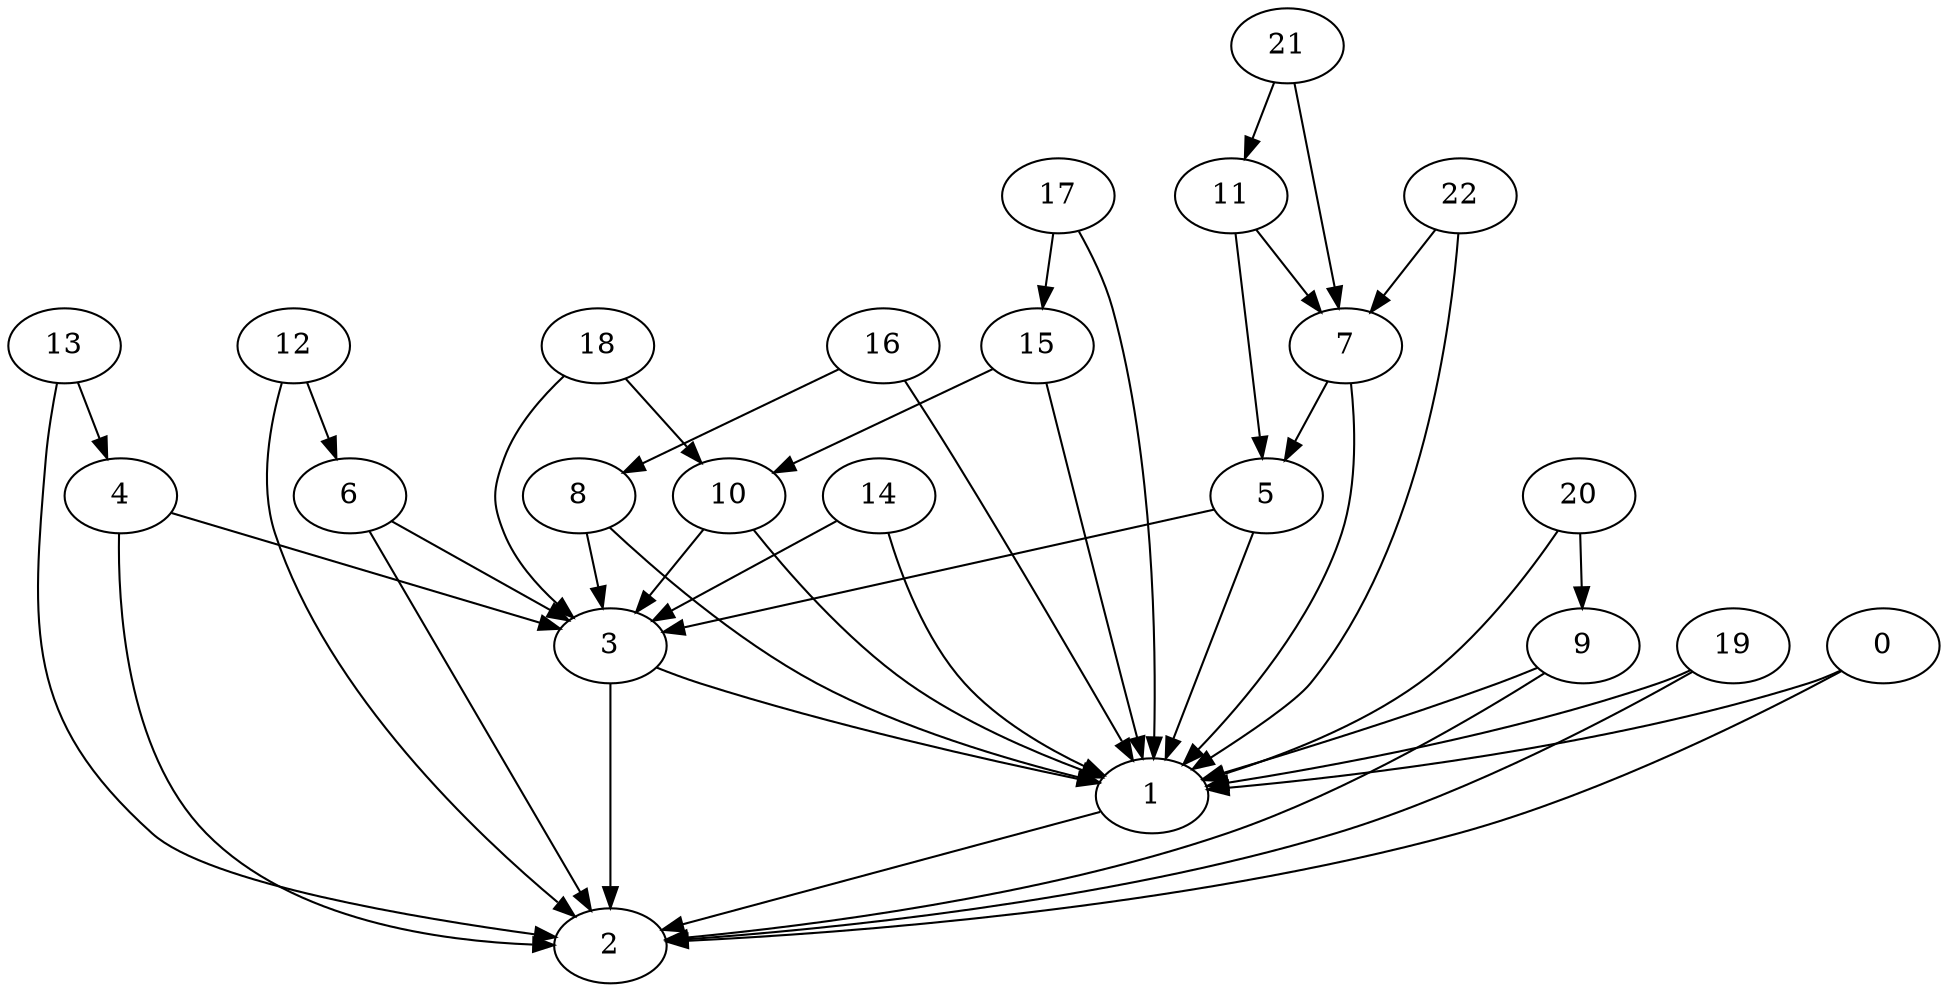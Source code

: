 digraph {14 -> 3[Label=1];
17 -> 15[Label=1];
20 -> 1[Label=1];
4 -> 2[Label=2];
5 -> 1[Label=2];
10 -> 1[Label=2];
19 -> 2[Label=2];
21 -> 7[Label=2];
3 -> 2[Label=3];
12 -> 6[Label=3];
13 -> 2[Label=3];
16 -> 8[Label=3];
22 -> 1[Label=3];
3 -> 1[Label=4];
5 -> 3[Label=4];
7 -> 5[Label=4];
8 -> 3[Label=4];
11 -> 5[Label=4];
11 -> 7[Label=4];
12 -> 2[Label=4];
14 -> 1[Label=4];
18 -> 3[Label=4];
19 -> 1[Label=4];
1 -> 2[Label=5];
21 -> 11[Label=5];
4 -> 3[Label=6];
9 -> 1[Label=6];
15 -> 1[Label=6];
6 -> 2[Label=7];
9 -> 2[Label=7];
0 -> 2[Label=8];
16 -> 1[Label=8];
17 -> 1[Label=8];
22 -> 7[Label=8];
0 -> 1[Label=9];
6 -> 3[Label=9];
7 -> 1[Label=9];
10 -> 3[Label=9];
13 -> 4[Label=9];
20 -> 9[Label=9];
8 -> 1[Label=10];
15 -> 10[Label=10];
18 -> 10[Label=10];
}